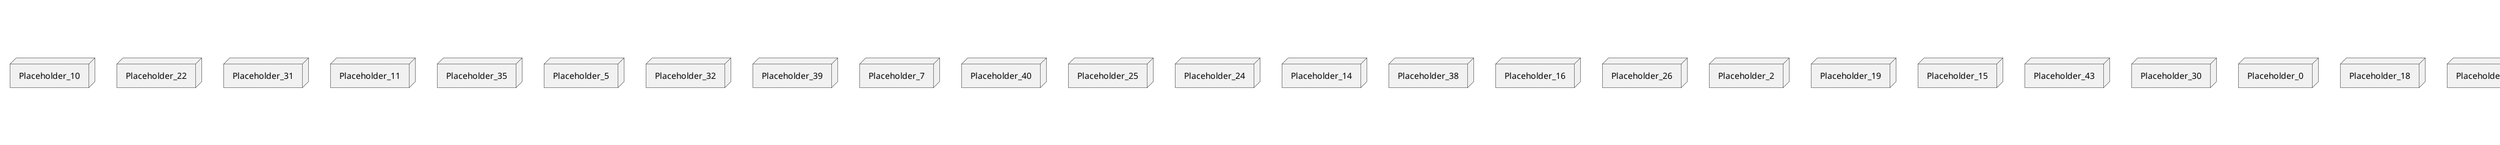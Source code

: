 @startuml
skinparam fixCircleLabelOverlapping true
node Placeholder_41 {
[aName] [[meet-eat-meet-eat-server.system#_rQlEkLtpEe6qNr8q2ZK4Yw]]
}
node Placeholder_10 {
[aName] [[meet-eat-meet-eat-server.system#_rQlEkLtpEe6qNr8q2ZK4Yw]]
}
node Placeholder_22 {
[aName] [[meet-eat-meet-eat-server.system#_rQlEkLtpEe6qNr8q2ZK4Yw]]
}
node Placeholder_31 {
[aName] [[meet-eat-meet-eat-server.system#_rQlEkLtpEe6qNr8q2ZK4Yw]]
}
node Placeholder_11 {
[aName] [[meet-eat-meet-eat-server.system#_rQlEkLtpEe6qNr8q2ZK4Yw]]
}
node Placeholder_35 {
[aName] [[meet-eat-meet-eat-server.system#_rQlEkLtpEe6qNr8q2ZK4Yw]]
}
node Placeholder_5 {
[aName] [[meet-eat-meet-eat-server.system#_rQlEkLtpEe6qNr8q2ZK4Yw]]
}
node Placeholder_32 {
[aName] [[meet-eat-meet-eat-server.system#_rQlEkLtpEe6qNr8q2ZK4Yw]]
}
node Placeholder_39 {
[aName] [[meet-eat-meet-eat-server.system#_rQlEkLtpEe6qNr8q2ZK4Yw]]
}
node Placeholder_7 {
[aName] [[meet-eat-meet-eat-server.system#_rQlEkLtpEe6qNr8q2ZK4Yw]]
}
node Placeholder_40 {
[aName] [[meet-eat-meet-eat-server.system#_rQlEkLtpEe6qNr8q2ZK4Yw]]
}
node Placeholder_25 {
[aName] [[meet-eat-meet-eat-server.system#_rQlEkLtpEe6qNr8q2ZK4Yw]]
}
node Placeholder_24 {
[aName] [[meet-eat-meet-eat-server.system#_rQlEkLtpEe6qNr8q2ZK4Yw]]
}
node Placeholder_14 {
[aName] [[meet-eat-meet-eat-server.system#_rQlEkLtpEe6qNr8q2ZK4Yw]]
}
node Placeholder_38 {
[aName] [[meet-eat-meet-eat-server.system#_rQlEkLtpEe6qNr8q2ZK4Yw]]
}
node Placeholder_16 {
[aName] [[meet-eat-meet-eat-server.system#_rQlEkLtpEe6qNr8q2ZK4Yw]]
}
node Placeholder_26 {
[aName] [[meet-eat-meet-eat-server.system#_rQlEkLtpEe6qNr8q2ZK4Yw]]
}
node Placeholder_2 {
[aName] [[meet-eat-meet-eat-server.system#_rQlEkLtpEe6qNr8q2ZK4Yw]]
}
node Placeholder_19 {
[aName] [[meet-eat-meet-eat-server.system#_rQlEkLtpEe6qNr8q2ZK4Yw]]
}
node Placeholder_15 {
[aName] [[meet-eat-meet-eat-server.system#_rQlEkLtpEe6qNr8q2ZK4Yw]]
}
node Placeholder_43 {
[aName] [[meet-eat-meet-eat-server.system#_rQlEkLtpEe6qNr8q2ZK4Yw]]
}
node Placeholder_30 {
[aName] [[meet-eat-meet-eat-server.system#_rQlEkLtpEe6qNr8q2ZK4Yw]]
}
node Placeholder_0 {
[aName] [[meet-eat-meet-eat-server.system#_rQlEkLtpEe6qNr8q2ZK4Yw]]
}
node Placeholder_18 {
[aName] [[meet-eat-meet-eat-server.system#_rQlEkLtpEe6qNr8q2ZK4Yw]]
}
node Placeholder_42 {
[aName] [[meet-eat-meet-eat-server.system#_rQlEkLtpEe6qNr8q2ZK4Yw]]
}
node Placeholder_8 {
[aName] [[meet-eat-meet-eat-server.system#_rQlEkLtpEe6qNr8q2ZK4Yw]]
}
node Placeholder_48 {
[aName] [[meet-eat-meet-eat-server.system#_rQlEkLtpEe6qNr8q2ZK4Yw]]
}
node Placeholder_12 {
[aName] [[meet-eat-meet-eat-server.system#_rQlEkLtpEe6qNr8q2ZK4Yw]]
}
node Placeholder_29 {
[aName] [[meet-eat-meet-eat-server.system#_rQlEkLtpEe6qNr8q2ZK4Yw]]
}
node Placeholder_13 {
[aName] [[meet-eat-meet-eat-server.system#_rQlEkLtpEe6qNr8q2ZK4Yw]]
}
node Placeholder_36 {
[aName] [[meet-eat-meet-eat-server.system#_rQlEkLtpEe6qNr8q2ZK4Yw]]
}
node Placeholder_9 {
[aName] [[meet-eat-meet-eat-server.system#_rQlEkLtpEe6qNr8q2ZK4Yw]]
}
node Placeholder_28 {
[aName] [[meet-eat-meet-eat-server.system#_rQlEkLtpEe6qNr8q2ZK4Yw]]
}
node Placeholder_88 {
[aName] [[meet-eat-meet-eat-server.system#_rQlEkLtpEe6qNr8q2ZK4Yw]]
}
node Placeholder_20 {
[aName] [[meet-eat-meet-eat-server.system#_rQlEkLtpEe6qNr8q2ZK4Yw]]
}
node Placeholder_6 {
[aName] [[meet-eat-meet-eat-server.system#_rQlEkLtpEe6qNr8q2ZK4Yw]]
}
node Placeholder_3 {
[aName] [[meet-eat-meet-eat-server.system#_rQlEkLtpEe6qNr8q2ZK4Yw]]
}
node Placeholder_17 {
[aName] [[meet-eat-meet-eat-server.system#_rQlEkLtpEe6qNr8q2ZK4Yw]]
}
node Placeholder_27 {
[aName] [[meet-eat-meet-eat-server.system#_rQlEkLtpEe6qNr8q2ZK4Yw]]
}
node Placeholder_33 {
[aName] [[meet-eat-meet-eat-server.system#_rQlEkLtpEe6qNr8q2ZK4Yw]]
}
node Placeholder_37 {
[aName] [[meet-eat-meet-eat-server.system#_rQlEkLtpEe6qNr8q2ZK4Yw]]
}
node Placeholder_1 {
[aName] [[meet-eat-meet-eat-server.system#_rQlEkLtpEe6qNr8q2ZK4Yw]]
}
node Placeholder_23 {
[aName] [[meet-eat-meet-eat-server.system#_rQlEkLtpEe6qNr8q2ZK4Yw]]
}
node Placeholder_21 {
[aName] [[meet-eat-meet-eat-server.system#_rQlEkLtpEe6qNr8q2ZK4Yw]]
}
node Placeholder_34 {
[aName] [[meet-eat-meet-eat-server.system#_rQlEkLtpEe6qNr8q2ZK4Yw]]
}
[aName] -(0- [aName] : meet_eat_server_repository_ReportRepository Provider
[aName] -(0- [aName] : meet_eat_server_service_ParticipationService Provider
[aName] -(0- [aName] : meet_eat_server_service_ReportService Provider
[aName] -(0- [aName] : meet_eat_server_service_security_SecurityService Provider
[aName] -(0- [aName] : meet_eat_server_service_BookmarkService Provider
[aName] -(0- [aName] : meet_eat_server_service_security_UserSecurityService Provider
[aName] -(0- [aName] : meet_eat_server_service_ParticipationService Provider
[aName] -(0- [aName] : meet_eat_server_service_UserService Provider
[aName] -(0- [aName] : meet_eat_server_service_RatingService Provider
[aName] -(0- [aName] : meet_eat_server_repository_ParticipationRepository Provider
[aName] -(0- [aName] : meet_eat_server_service_TokenService Provider
[aName] -(0- [aName] : meet_eat_server_service_TokenService Provider
[aName] -(0- [aName] : meet_eat_server_repository_UserRepository Provider
[aName] -(0- [aName] : meet_eat_server_service_SubscriptionService Provider
[aName] -(0- [aName] : meet_eat_server_service_BookmarkService Provider
[aName] -(0- [aName] : meet_eat_server_service_TokenService Provider
[aName] -(0- [aName] : meet_eat_server_service_TokenService Provider
[aName] -(0- [aName] : meet_eat_server_service_BookmarkService Provider
[aName] -(0- [aName] : K Provider
[aName] -(0- [aName] : meet_eat_server_repository_BookmarkRepository Provider
[aName] -(0- [aName] : meet_eat_server_service_ReportService Provider
[aName] -(0- [aName] : meet_eat_server_service_security_SecurityService Provider
[aName] -(0- [aName] : meet_eat_server_service_ReportService Provider
[aName] -(0- [aName] : meet_eat_server_service_TokenService Provider
[aName] -(0- [aName] : meet_eat_server_service_OfferService Provider
[aName] -(0- [aName] : meet_eat_server_service_security_TokenSecurityService Provider
[aName] -(0- [aName] : meet_eat_server_service_JavaMailSender Provider
[aName] -(0- [aName] : meet_eat_server_service_SubscriptionService Provider
[aName] -(0- [aName] : meet_eat_server_service_security_TagSecurityService Provider
[aName] -(0- [aName] : meet_eat_server_service_UserService Provider
[aName] -(0- [aName] : meet_eat_server_service_TokenService Provider
[aName] -(0- [aName] : meet_eat_server_service_security_OfferSecurityService Provider
[aName] -(0- [aName] : meet_eat_server_repository_TagRepository Provider
[aName] -(0- [aName] : meet_eat_server_service_RatingService Provider
[aName] -(0- [aName] : meet_eat_server_service_TagService Provider
[aName] -(0- [aName] : meet_eat_server_repository_TokenRepository Provider
[aName] -(0- [aName] : meet_eat_server_service_UserService Provider
[aName] -(0- [aName] : meet_eat_server_service_UserService Provider
[aName] -(0- [aName] : meet_eat_server_service_OfferService Provider
[aName] -(0- [aName] : meet_eat_server_service_TokenService Provider
[aName] -(0- [aName] : meet_eat_server_service_TokenService Provider
[aName] -(0- [aName] : meet_eat_server_service_UserService Provider
[aName] -(0- [aName] : meet_eat_server_service_TokenService Provider
[aName] -(0- [aName] : meet_eat_server_service_OfferService Provider
[aName] -(0- [aName] : meet_eat_server_service_security_SecurityService Provider
[aName] -(0- [aName] : meet_eat_server_repository_RatingRepository Provider
[aName] -(0- [aName] : meet_eat_server_service_SubscriptionService Provider
[aName] -(0- [aName] : meet_eat_server_service_RatingService Provider
[aName] -(0- [aName] : meet_eat_server_repository_OfferRepository Provider
[aName] -(0- [aName] : meet_eat_server_service_ParticipationService Provider
[aName] -(0- [aName] : meet_eat_server_service_TokenService Provider
[aName] -(0- [aName] : meet_eat_server_service_security_SecurityService Provider
[aName] -(0- [aName] : meet_eat_server_repository_SubscriptionRepository Provider
[aName] -(0- [aName] : meet_eat_server_service_UserService Provider
[aName] -(0- [aName] : meet_eat_server_service_security_SecurityService Provider
[aName] -(0- [aName] : meet_eat_server_service_TokenService Provider
[aName] -(0- [aName] : meet_eat_server_service_EmailService Provider

@enduml
